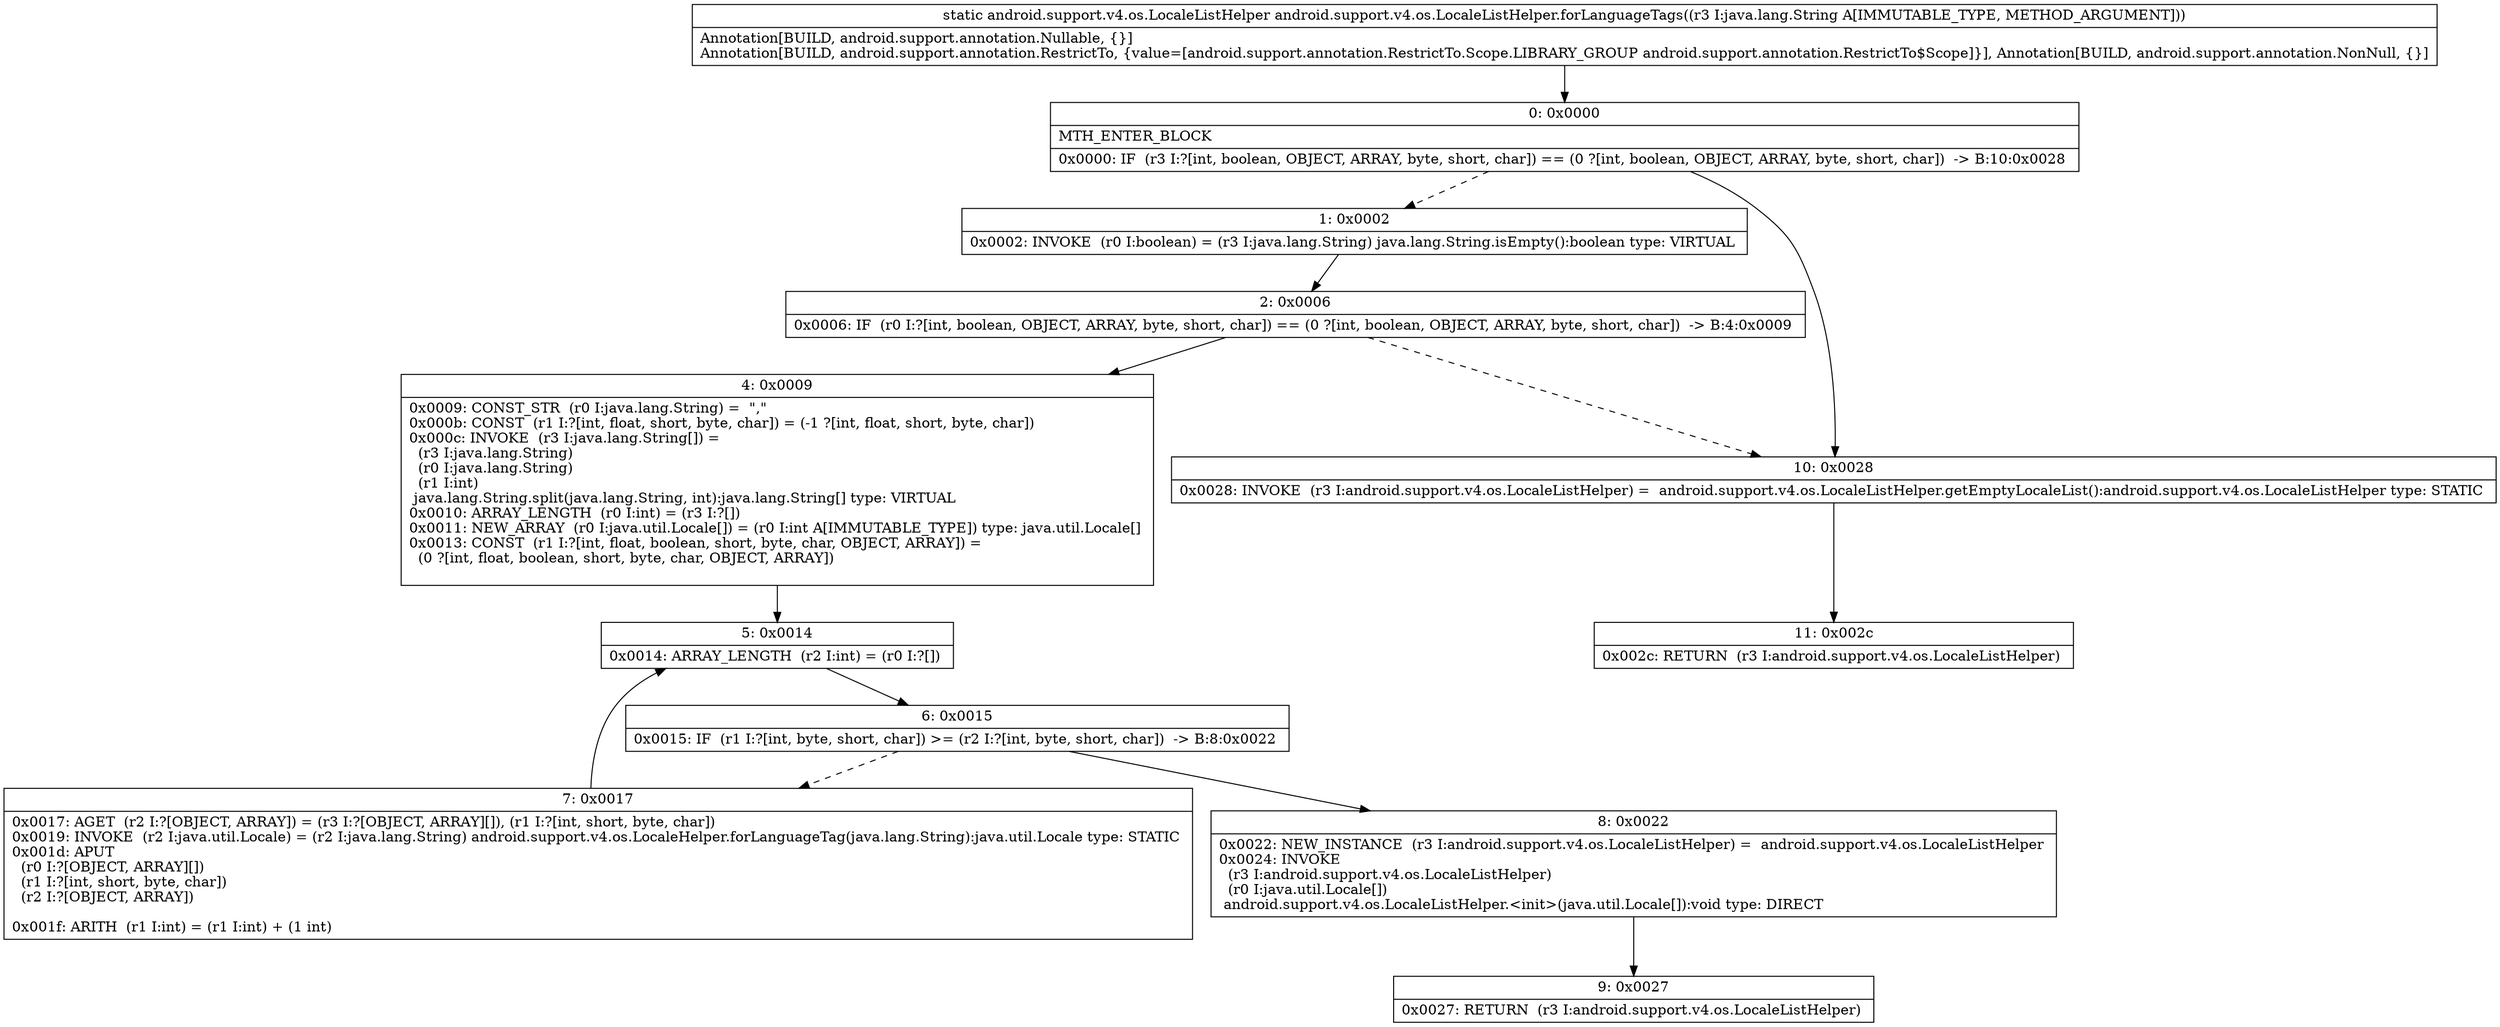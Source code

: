 digraph "CFG forandroid.support.v4.os.LocaleListHelper.forLanguageTags(Ljava\/lang\/String;)Landroid\/support\/v4\/os\/LocaleListHelper;" {
Node_0 [shape=record,label="{0\:\ 0x0000|MTH_ENTER_BLOCK\l|0x0000: IF  (r3 I:?[int, boolean, OBJECT, ARRAY, byte, short, char]) == (0 ?[int, boolean, OBJECT, ARRAY, byte, short, char])  \-\> B:10:0x0028 \l}"];
Node_1 [shape=record,label="{1\:\ 0x0002|0x0002: INVOKE  (r0 I:boolean) = (r3 I:java.lang.String) java.lang.String.isEmpty():boolean type: VIRTUAL \l}"];
Node_2 [shape=record,label="{2\:\ 0x0006|0x0006: IF  (r0 I:?[int, boolean, OBJECT, ARRAY, byte, short, char]) == (0 ?[int, boolean, OBJECT, ARRAY, byte, short, char])  \-\> B:4:0x0009 \l}"];
Node_4 [shape=record,label="{4\:\ 0x0009|0x0009: CONST_STR  (r0 I:java.lang.String) =  \",\" \l0x000b: CONST  (r1 I:?[int, float, short, byte, char]) = (\-1 ?[int, float, short, byte, char]) \l0x000c: INVOKE  (r3 I:java.lang.String[]) = \l  (r3 I:java.lang.String)\l  (r0 I:java.lang.String)\l  (r1 I:int)\l java.lang.String.split(java.lang.String, int):java.lang.String[] type: VIRTUAL \l0x0010: ARRAY_LENGTH  (r0 I:int) = (r3 I:?[]) \l0x0011: NEW_ARRAY  (r0 I:java.util.Locale[]) = (r0 I:int A[IMMUTABLE_TYPE]) type: java.util.Locale[] \l0x0013: CONST  (r1 I:?[int, float, boolean, short, byte, char, OBJECT, ARRAY]) = \l  (0 ?[int, float, boolean, short, byte, char, OBJECT, ARRAY])\l \l}"];
Node_5 [shape=record,label="{5\:\ 0x0014|0x0014: ARRAY_LENGTH  (r2 I:int) = (r0 I:?[]) \l}"];
Node_6 [shape=record,label="{6\:\ 0x0015|0x0015: IF  (r1 I:?[int, byte, short, char]) \>= (r2 I:?[int, byte, short, char])  \-\> B:8:0x0022 \l}"];
Node_7 [shape=record,label="{7\:\ 0x0017|0x0017: AGET  (r2 I:?[OBJECT, ARRAY]) = (r3 I:?[OBJECT, ARRAY][]), (r1 I:?[int, short, byte, char]) \l0x0019: INVOKE  (r2 I:java.util.Locale) = (r2 I:java.lang.String) android.support.v4.os.LocaleHelper.forLanguageTag(java.lang.String):java.util.Locale type: STATIC \l0x001d: APUT  \l  (r0 I:?[OBJECT, ARRAY][])\l  (r1 I:?[int, short, byte, char])\l  (r2 I:?[OBJECT, ARRAY])\l \l0x001f: ARITH  (r1 I:int) = (r1 I:int) + (1 int) \l}"];
Node_8 [shape=record,label="{8\:\ 0x0022|0x0022: NEW_INSTANCE  (r3 I:android.support.v4.os.LocaleListHelper) =  android.support.v4.os.LocaleListHelper \l0x0024: INVOKE  \l  (r3 I:android.support.v4.os.LocaleListHelper)\l  (r0 I:java.util.Locale[])\l android.support.v4.os.LocaleListHelper.\<init\>(java.util.Locale[]):void type: DIRECT \l}"];
Node_9 [shape=record,label="{9\:\ 0x0027|0x0027: RETURN  (r3 I:android.support.v4.os.LocaleListHelper) \l}"];
Node_10 [shape=record,label="{10\:\ 0x0028|0x0028: INVOKE  (r3 I:android.support.v4.os.LocaleListHelper) =  android.support.v4.os.LocaleListHelper.getEmptyLocaleList():android.support.v4.os.LocaleListHelper type: STATIC \l}"];
Node_11 [shape=record,label="{11\:\ 0x002c|0x002c: RETURN  (r3 I:android.support.v4.os.LocaleListHelper) \l}"];
MethodNode[shape=record,label="{static android.support.v4.os.LocaleListHelper android.support.v4.os.LocaleListHelper.forLanguageTags((r3 I:java.lang.String A[IMMUTABLE_TYPE, METHOD_ARGUMENT]))  | Annotation[BUILD, android.support.annotation.Nullable, \{\}]\lAnnotation[BUILD, android.support.annotation.RestrictTo, \{value=[android.support.annotation.RestrictTo.Scope.LIBRARY_GROUP android.support.annotation.RestrictTo$Scope]\}], Annotation[BUILD, android.support.annotation.NonNull, \{\}]\l}"];
MethodNode -> Node_0;
Node_0 -> Node_1[style=dashed];
Node_0 -> Node_10;
Node_1 -> Node_2;
Node_2 -> Node_4;
Node_2 -> Node_10[style=dashed];
Node_4 -> Node_5;
Node_5 -> Node_6;
Node_6 -> Node_7[style=dashed];
Node_6 -> Node_8;
Node_7 -> Node_5;
Node_8 -> Node_9;
Node_10 -> Node_11;
}

